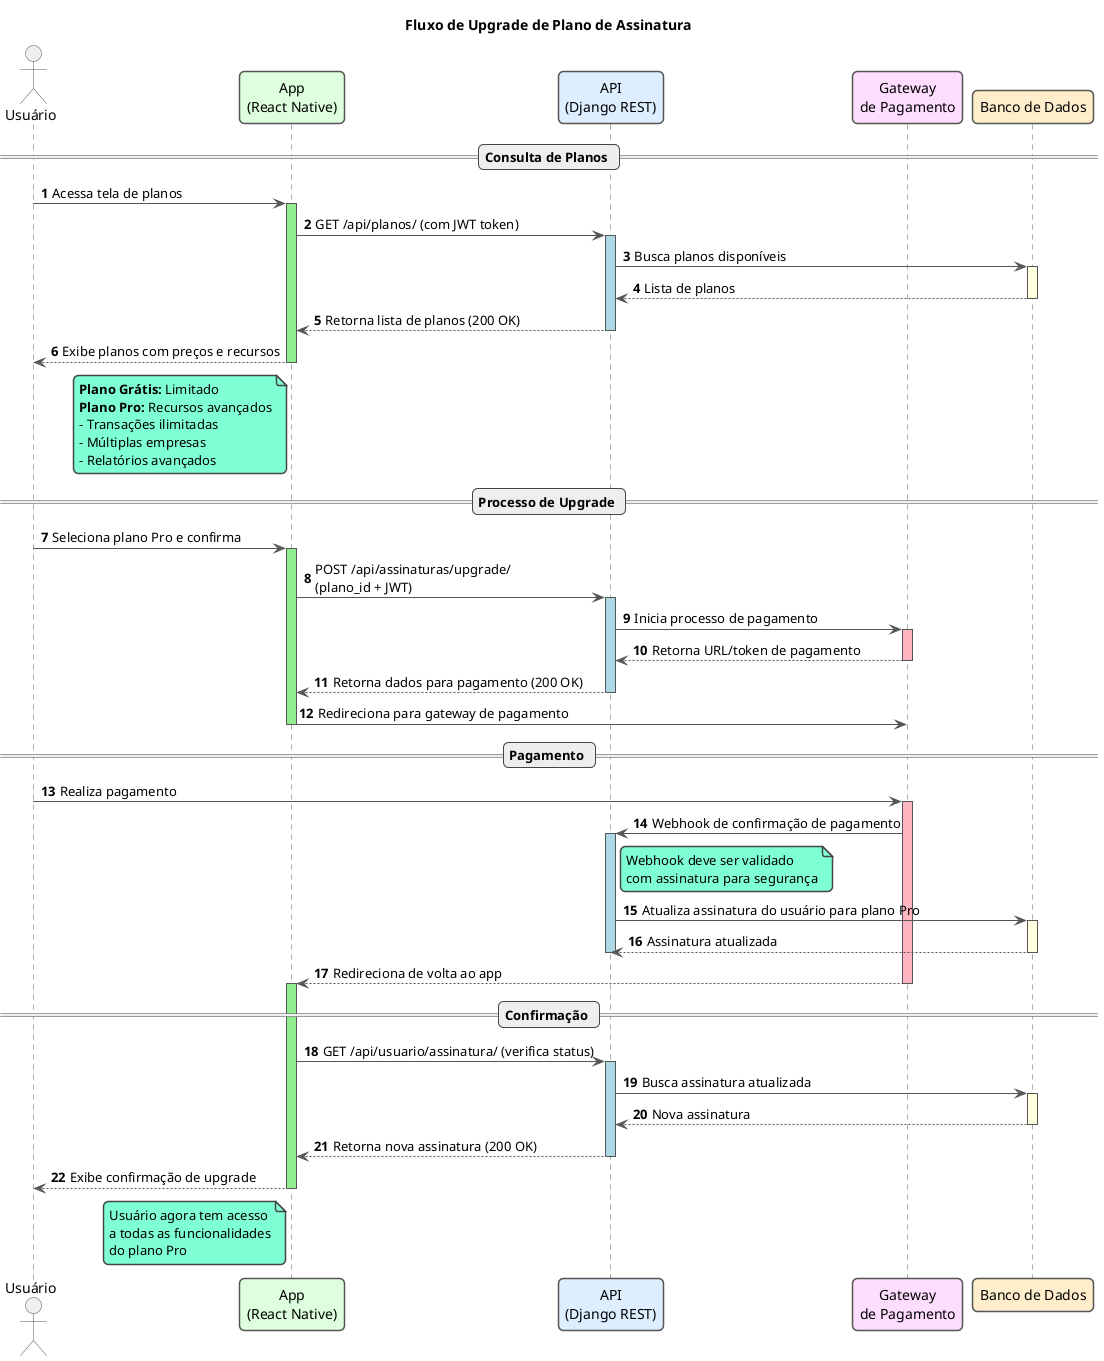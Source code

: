 @startuml
' Título do Diagrama
title Fluxo de Upgrade de Plano de Assinatura

' Configurações de Aparência para um visual mais limpo e moderno
!theme vibrant
skinparam sequence {
    ArrowColor #555555
    ActorBorderColor #555555
    LifeLineBorderColor #555555
    ParticipantBorderColor #555555
    BoxBorderColor #555555
    
    ParticipantBackgroundColor #F8F8F8
    ActorBackgroundColor #EFEFEF
    ParticipantFontColor #000000
    ActorFontColor #000000
    NoteFontColor #000000
    FontColor #000000
}
skinparam roundcorner 10
skinparam shadowing false
skinparam defaultFontColor #000000
autonumber

' Declaração dos Participantes com cores distintas para fácil identificação
actor "Usuário" as User
participant "App\n(React Native)" as App #DDFFDD
participant "API\n(Django REST)" as API #DDEEFF
participant "Gateway\nde Pagamento" as Payment #FFDDFF
participant "Banco de Dados" as DB #FFEECC

== Consulta de Planos ==

User -> App: Acessa tela de planos
activate App #lightgreen

App -> API: GET /api/planos/ (com JWT token)
activate API #lightblue

API -> DB: Busca planos disponíveis
activate DB #lightyellow
DB --> API: Lista de planos
deactivate DB

API --> App: Retorna lista de planos (200 OK)
deactivate API

App --> User: Exibe planos com preços e recursos
note left of App
    **Plano Grátis:** Limitado
    **Plano Pro:** Recursos avançados
    - Transações ilimitadas
    - Múltiplas empresas
    - Relatórios avançados
end note
deactivate App

== Processo de Upgrade ==

User -> App: Seleciona plano Pro e confirma
activate App #lightgreen

App -> API: POST /api/assinaturas/upgrade/\n(plano_id + JWT)
activate API #lightblue

API -> Payment: Inicia processo de pagamento
activate Payment #lightpink
Payment --> API: Retorna URL/token de pagamento
deactivate Payment

API --> App: Retorna dados para pagamento (200 OK)
deactivate API

App -> Payment: Redireciona para gateway de pagamento
deactivate App

== Pagamento ==

User -> Payment: Realiza pagamento
activate Payment #lightpink

Payment -> API: Webhook de confirmação de pagamento
activate API #lightblue
note right of API
    Webhook deve ser validado
    com assinatura para segurança
end note

API -> DB: Atualiza assinatura do usuário para plano Pro
activate DB #lightyellow
DB --> API: Assinatura atualizada
deactivate DB
deactivate API

Payment --> App: Redireciona de volta ao app
deactivate Payment
activate App #lightgreen

== Confirmação ==

App -> API: GET /api/usuario/assinatura/ (verifica status)
activate API #lightblue

API -> DB: Busca assinatura atualizada
activate DB #lightyellow
DB --> API: Nova assinatura
deactivate DB

API --> App: Retorna nova assinatura (200 OK)
deactivate API

App --> User: Exibe confirmação de upgrade
note left of App
    Usuário agora tem acesso
    a todas as funcionalidades
    do plano Pro
end note
deactivate App

@enduml